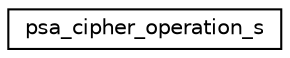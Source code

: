 digraph "Graphical Class Hierarchy"
{
 // LATEX_PDF_SIZE
  edge [fontname="Helvetica",fontsize="10",labelfontname="Helvetica",labelfontsize="10"];
  node [fontname="Helvetica",fontsize="10",shape=record];
  rankdir="LR";
  Node0 [label="psa_cipher_operation_s",height=0.2,width=0.4,color="black", fillcolor="white", style="filled",URL="$structpsa__cipher__operation__s.html",tooltip="Structure storing a cipher operation context."];
}
